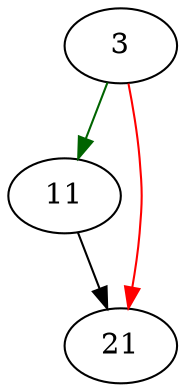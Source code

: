strict digraph "sqlite3OsFileControlHint" {
	// Node definitions.
	3 [entry=true];
	11;
	21;

	// Edge definitions.
	3 -> 11 [
		color=darkgreen
		cond=true
	];
	3 -> 21 [
		color=red
		cond=false
	];
	11 -> 21;
}